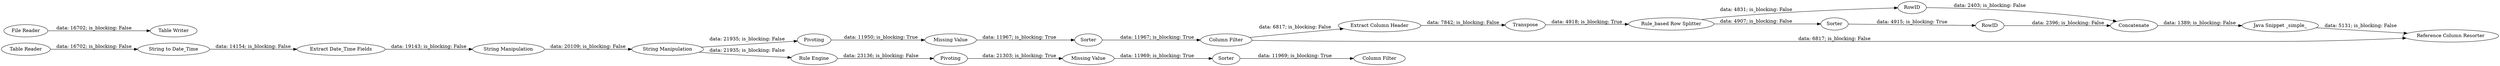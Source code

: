 digraph {
	"94770630826012763_3" [label="Table Reader"]
	"94770630826012763_26" [label=RowID]
	"94770630826012763_1" [label="File Reader"]
	"94770630826012763_14" [label=Sorter]
	"94770630826012763_10" [label=Sorter]
	"94770630826012763_8" [label=Pivoting]
	"94770630826012763_2" [label="Table Writer"]
	"94770630826012763_9" [label="Missing Value"]
	"94770630826012763_27" [label=Concatenate]
	"94770630826012763_6" [label="String Manipulation"]
	"94770630826012763_7" [label="String Manipulation"]
	"94770630826012763_20" [label=Sorter]
	"94770630826012763_5" [label="Extract Date_Time Fields"]
	"94770630826012763_17" [label="Extract Column Header"]
	"94770630826012763_22" [label=RowID]
	"94770630826012763_12" [label="Rule Engine"]
	"94770630826012763_29" [label="Reference Column Resorter"]
	"94770630826012763_30" [label="Java Snippet _simple_"]
	"94770630826012763_19" [label=Transpose]
	"94770630826012763_16" [label=Pivoting]
	"94770630826012763_4" [label="String to Date_Time"]
	"94770630826012763_11" [label="Column Filter"]
	"94770630826012763_13" [label="Missing Value"]
	"94770630826012763_15" [label="Column Filter"]
	"94770630826012763_25" [label="Rule_based Row Splitter"]
	"94770630826012763_11" -> "94770630826012763_29" [label="data: 6817; is_blocking: False"]
	"94770630826012763_26" -> "94770630826012763_27" [label="data: 2403; is_blocking: False"]
	"94770630826012763_1" -> "94770630826012763_2" [label="data: 16702; is_blocking: False"]
	"94770630826012763_9" -> "94770630826012763_10" [label="data: 11967; is_blocking: True"]
	"94770630826012763_19" -> "94770630826012763_25" [label="data: 4918; is_blocking: True"]
	"94770630826012763_11" -> "94770630826012763_17" [label="data: 6817; is_blocking: False"]
	"94770630826012763_14" -> "94770630826012763_15" [label="data: 11969; is_blocking: True"]
	"94770630826012763_13" -> "94770630826012763_14" [label="data: 11969; is_blocking: True"]
	"94770630826012763_4" -> "94770630826012763_5" [label="data: 14154; is_blocking: False"]
	"94770630826012763_10" -> "94770630826012763_11" [label="data: 11967; is_blocking: True"]
	"94770630826012763_8" -> "94770630826012763_9" [label="data: 11950; is_blocking: True"]
	"94770630826012763_22" -> "94770630826012763_27" [label="data: 2396; is_blocking: False"]
	"94770630826012763_25" -> "94770630826012763_26" [label="data: 4831; is_blocking: False"]
	"94770630826012763_27" -> "94770630826012763_30" [label="data: 1389; is_blocking: False"]
	"94770630826012763_7" -> "94770630826012763_8" [label="data: 21935; is_blocking: False"]
	"94770630826012763_20" -> "94770630826012763_22" [label="data: 4915; is_blocking: True"]
	"94770630826012763_6" -> "94770630826012763_7" [label="data: 20109; is_blocking: False"]
	"94770630826012763_12" -> "94770630826012763_16" [label="data: 23136; is_blocking: False"]
	"94770630826012763_7" -> "94770630826012763_12" [label="data: 21935; is_blocking: False"]
	"94770630826012763_5" -> "94770630826012763_6" [label="data: 19143; is_blocking: False"]
	"94770630826012763_16" -> "94770630826012763_13" [label="data: 21303; is_blocking: True"]
	"94770630826012763_3" -> "94770630826012763_4" [label="data: 16702; is_blocking: False"]
	"94770630826012763_17" -> "94770630826012763_19" [label="data: 7842; is_blocking: False"]
	"94770630826012763_30" -> "94770630826012763_29" [label="data: 5131; is_blocking: False"]
	"94770630826012763_25" -> "94770630826012763_20" [label="data: 4907; is_blocking: False"]
	rankdir=LR
}
